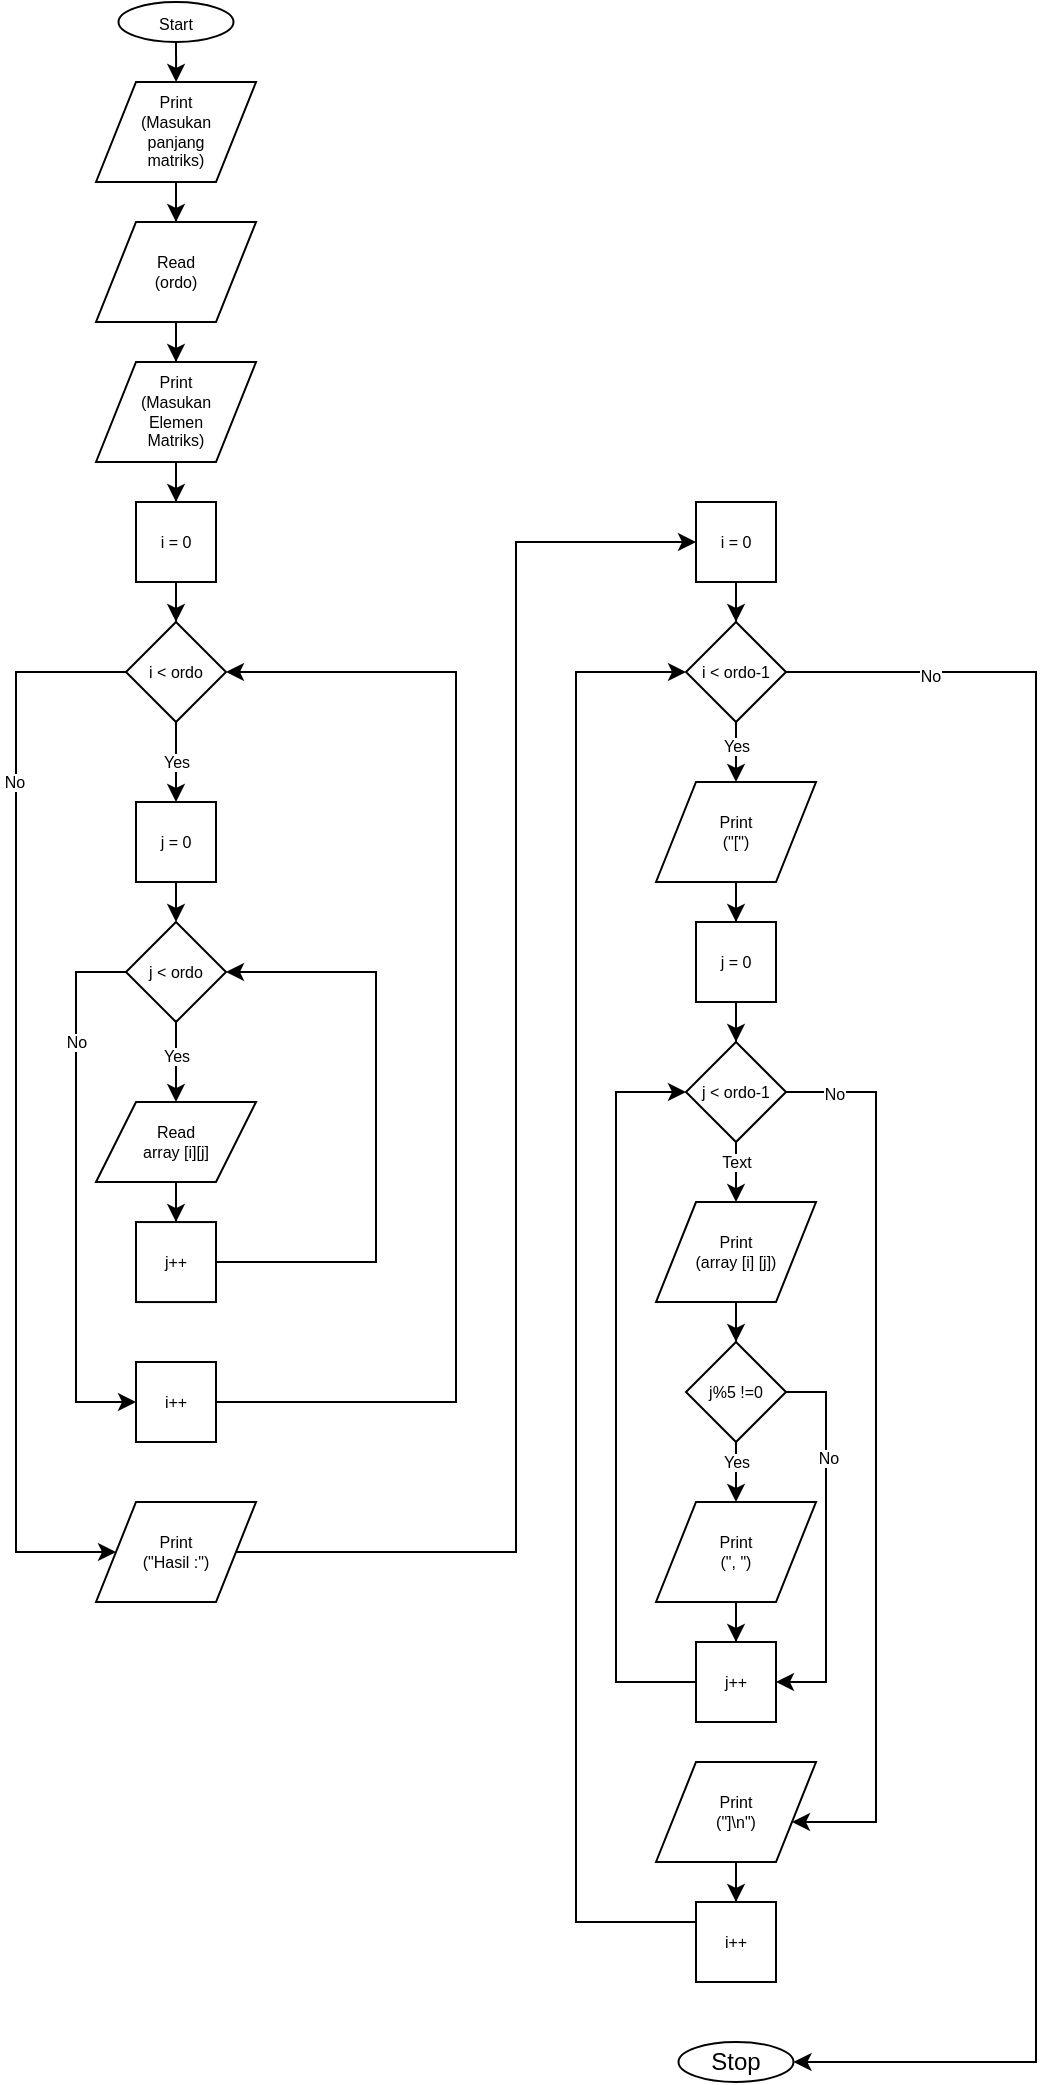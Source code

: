 <mxfile version="15.5.2"><diagram id="U588_yn9e_zHSJsDlvSD" name="Page-1"><mxGraphModel dx="1171" dy="664" grid="1" gridSize="10" guides="1" tooltips="1" connect="1" arrows="1" fold="1" page="1" pageScale="1" pageWidth="850" pageHeight="1100" math="0" shadow="0"><root><mxCell id="0"/><mxCell id="1" parent="0"/><mxCell id="iMvoB1w3LD6KyW8Rj_9r-82" style="edgeStyle=orthogonalEdgeStyle;rounded=0;orthogonalLoop=1;jettySize=auto;html=1;entryX=0.5;entryY=0;entryDx=0;entryDy=0;fontSize=8;" edge="1" parent="1" source="iMvoB1w3LD6KyW8Rj_9r-1" target="iMvoB1w3LD6KyW8Rj_9r-3"><mxGeometry relative="1" as="geometry"/></mxCell><mxCell id="iMvoB1w3LD6KyW8Rj_9r-1" value="&lt;font style=&quot;font-size: 8px&quot;&gt;Start&lt;/font&gt;" style="ellipse;whiteSpace=wrap;html=1;" vertex="1" parent="1"><mxGeometry x="151.25" y="20" width="57.5" height="20" as="geometry"/></mxCell><mxCell id="iMvoB1w3LD6KyW8Rj_9r-83" style="edgeStyle=orthogonalEdgeStyle;rounded=0;orthogonalLoop=1;jettySize=auto;html=1;entryX=0.5;entryY=0;entryDx=0;entryDy=0;fontSize=8;" edge="1" parent="1" source="iMvoB1w3LD6KyW8Rj_9r-3" target="iMvoB1w3LD6KyW8Rj_9r-5"><mxGeometry relative="1" as="geometry"/></mxCell><mxCell id="iMvoB1w3LD6KyW8Rj_9r-3" value="&lt;div&gt;Print&lt;br&gt;&lt;/div&gt;&lt;div&gt;(Masukan &lt;br&gt;&lt;/div&gt;&lt;div&gt;panjang&lt;/div&gt;&lt;div&gt;matriks)&lt;br&gt;&lt;/div&gt;" style="shape=parallelogram;perimeter=parallelogramPerimeter;whiteSpace=wrap;html=1;fixedSize=1;fontSize=8;" vertex="1" parent="1"><mxGeometry x="140" y="60" width="80" height="50" as="geometry"/></mxCell><mxCell id="iMvoB1w3LD6KyW8Rj_9r-84" style="edgeStyle=orthogonalEdgeStyle;rounded=0;orthogonalLoop=1;jettySize=auto;html=1;entryX=0.5;entryY=0;entryDx=0;entryDy=0;fontSize=8;" edge="1" parent="1" source="iMvoB1w3LD6KyW8Rj_9r-5" target="iMvoB1w3LD6KyW8Rj_9r-6"><mxGeometry relative="1" as="geometry"/></mxCell><mxCell id="iMvoB1w3LD6KyW8Rj_9r-5" value="&lt;div&gt;Read&lt;br&gt;&lt;/div&gt;&lt;div&gt;(ordo)&lt;br&gt;&lt;/div&gt;" style="shape=parallelogram;perimeter=parallelogramPerimeter;whiteSpace=wrap;html=1;fixedSize=1;fontSize=8;" vertex="1" parent="1"><mxGeometry x="140" y="130" width="80" height="50" as="geometry"/></mxCell><mxCell id="iMvoB1w3LD6KyW8Rj_9r-86" style="edgeStyle=orthogonalEdgeStyle;rounded=0;orthogonalLoop=1;jettySize=auto;html=1;entryX=0.5;entryY=0;entryDx=0;entryDy=0;fontSize=8;" edge="1" parent="1" source="iMvoB1w3LD6KyW8Rj_9r-6" target="iMvoB1w3LD6KyW8Rj_9r-8"><mxGeometry relative="1" as="geometry"/></mxCell><mxCell id="iMvoB1w3LD6KyW8Rj_9r-6" value="&lt;div&gt;Print&lt;/div&gt;&lt;div&gt;(Masukan &lt;br&gt;&lt;/div&gt;&lt;div&gt;Elemen &lt;br&gt;&lt;/div&gt;&lt;div&gt;Matriks)&lt;br&gt;&lt;/div&gt;" style="shape=parallelogram;perimeter=parallelogramPerimeter;whiteSpace=wrap;html=1;fixedSize=1;fontSize=8;" vertex="1" parent="1"><mxGeometry x="140" y="200" width="80" height="50" as="geometry"/></mxCell><mxCell id="iMvoB1w3LD6KyW8Rj_9r-87" style="edgeStyle=orthogonalEdgeStyle;rounded=0;orthogonalLoop=1;jettySize=auto;html=1;entryX=0.5;entryY=0;entryDx=0;entryDy=0;fontSize=8;" edge="1" parent="1" source="iMvoB1w3LD6KyW8Rj_9r-8" target="iMvoB1w3LD6KyW8Rj_9r-9"><mxGeometry relative="1" as="geometry"/></mxCell><mxCell id="iMvoB1w3LD6KyW8Rj_9r-8" value="i = 0" style="whiteSpace=wrap;html=1;aspect=fixed;fontSize=8;" vertex="1" parent="1"><mxGeometry x="160" y="270" width="40" height="40" as="geometry"/></mxCell><mxCell id="iMvoB1w3LD6KyW8Rj_9r-10" value="Yes" style="edgeStyle=orthogonalEdgeStyle;rounded=0;orthogonalLoop=1;jettySize=auto;html=1;fontSize=8;entryX=0.5;entryY=0;entryDx=0;entryDy=0;" edge="1" parent="1" source="iMvoB1w3LD6KyW8Rj_9r-9" target="iMvoB1w3LD6KyW8Rj_9r-11"><mxGeometry relative="1" as="geometry"><mxPoint x="180" y="410" as="targetPoint"/></mxGeometry></mxCell><mxCell id="iMvoB1w3LD6KyW8Rj_9r-43" style="edgeStyle=orthogonalEdgeStyle;rounded=0;orthogonalLoop=1;jettySize=auto;html=1;entryX=0;entryY=0.5;entryDx=0;entryDy=0;fontSize=8;" edge="1" parent="1" source="iMvoB1w3LD6KyW8Rj_9r-9" target="iMvoB1w3LD6KyW8Rj_9r-42"><mxGeometry relative="1" as="geometry"><Array as="points"><mxPoint x="100" y="355"/><mxPoint x="100" y="795"/></Array></mxGeometry></mxCell><mxCell id="iMvoB1w3LD6KyW8Rj_9r-44" value="No" style="edgeLabel;html=1;align=center;verticalAlign=middle;resizable=0;points=[];fontSize=8;" vertex="1" connectable="0" parent="iMvoB1w3LD6KyW8Rj_9r-43"><mxGeometry x="-0.596" y="-1" relative="1" as="geometry"><mxPoint as="offset"/></mxGeometry></mxCell><mxCell id="iMvoB1w3LD6KyW8Rj_9r-9" value="i &amp;lt; ordo" style="rhombus;whiteSpace=wrap;html=1;fontSize=8;" vertex="1" parent="1"><mxGeometry x="155" y="330" width="50" height="50" as="geometry"/></mxCell><mxCell id="iMvoB1w3LD6KyW8Rj_9r-14" style="edgeStyle=orthogonalEdgeStyle;rounded=0;orthogonalLoop=1;jettySize=auto;html=1;exitX=0.5;exitY=1;exitDx=0;exitDy=0;entryX=0.5;entryY=0;entryDx=0;entryDy=0;fontSize=8;" edge="1" parent="1" source="iMvoB1w3LD6KyW8Rj_9r-11" target="iMvoB1w3LD6KyW8Rj_9r-13"><mxGeometry relative="1" as="geometry"/></mxCell><mxCell id="iMvoB1w3LD6KyW8Rj_9r-11" value="j = 0" style="whiteSpace=wrap;html=1;aspect=fixed;fontSize=8;" vertex="1" parent="1"><mxGeometry x="160" y="420" width="40" height="40" as="geometry"/></mxCell><mxCell id="iMvoB1w3LD6KyW8Rj_9r-31" style="edgeStyle=orthogonalEdgeStyle;rounded=0;orthogonalLoop=1;jettySize=auto;html=1;fontSize=8;" edge="1" parent="1" source="iMvoB1w3LD6KyW8Rj_9r-13" target="iMvoB1w3LD6KyW8Rj_9r-15"><mxGeometry relative="1" as="geometry"/></mxCell><mxCell id="iMvoB1w3LD6KyW8Rj_9r-32" value="Yes" style="edgeLabel;html=1;align=center;verticalAlign=middle;resizable=0;points=[];fontSize=8;" vertex="1" connectable="0" parent="iMvoB1w3LD6KyW8Rj_9r-31"><mxGeometry x="-0.184" relative="1" as="geometry"><mxPoint as="offset"/></mxGeometry></mxCell><mxCell id="iMvoB1w3LD6KyW8Rj_9r-35" style="edgeStyle=orthogonalEdgeStyle;rounded=0;orthogonalLoop=1;jettySize=auto;html=1;entryX=0;entryY=0.5;entryDx=0;entryDy=0;fontSize=8;" edge="1" parent="1" source="iMvoB1w3LD6KyW8Rj_9r-13" target="iMvoB1w3LD6KyW8Rj_9r-34"><mxGeometry relative="1" as="geometry"><Array as="points"><mxPoint x="130" y="505"/><mxPoint x="130" y="720"/></Array></mxGeometry></mxCell><mxCell id="iMvoB1w3LD6KyW8Rj_9r-36" value="No" style="edgeLabel;html=1;align=center;verticalAlign=middle;resizable=0;points=[];fontSize=8;" vertex="1" connectable="0" parent="iMvoB1w3LD6KyW8Rj_9r-35"><mxGeometry x="-0.856" y="1" relative="1" as="geometry"><mxPoint x="-6" y="34" as="offset"/></mxGeometry></mxCell><mxCell id="iMvoB1w3LD6KyW8Rj_9r-13" value="j &amp;lt; ordo" style="rhombus;whiteSpace=wrap;html=1;fontSize=8;" vertex="1" parent="1"><mxGeometry x="155" y="480" width="50" height="50" as="geometry"/></mxCell><mxCell id="iMvoB1w3LD6KyW8Rj_9r-30" style="edgeStyle=orthogonalEdgeStyle;rounded=0;orthogonalLoop=1;jettySize=auto;html=1;fontSize=8;" edge="1" parent="1" source="iMvoB1w3LD6KyW8Rj_9r-15" target="iMvoB1w3LD6KyW8Rj_9r-16"><mxGeometry relative="1" as="geometry"/></mxCell><mxCell id="iMvoB1w3LD6KyW8Rj_9r-15" value="&lt;div&gt;Read&lt;/div&gt;&lt;div&gt;array [i][j] &lt;br&gt;&lt;/div&gt;" style="shape=parallelogram;perimeter=parallelogramPerimeter;whiteSpace=wrap;html=1;fixedSize=1;fontSize=8;" vertex="1" parent="1"><mxGeometry x="140" y="570.03" width="80" height="40" as="geometry"/></mxCell><mxCell id="iMvoB1w3LD6KyW8Rj_9r-27" style="edgeStyle=orthogonalEdgeStyle;rounded=0;orthogonalLoop=1;jettySize=auto;html=1;entryX=1;entryY=0.5;entryDx=0;entryDy=0;fontSize=8;" edge="1" parent="1" source="iMvoB1w3LD6KyW8Rj_9r-16" target="iMvoB1w3LD6KyW8Rj_9r-13"><mxGeometry relative="1" as="geometry"><Array as="points"><mxPoint x="280" y="650"/><mxPoint x="280" y="505"/></Array></mxGeometry></mxCell><mxCell id="iMvoB1w3LD6KyW8Rj_9r-16" value="j++" style="whiteSpace=wrap;html=1;aspect=fixed;fontSize=8;" vertex="1" parent="1"><mxGeometry x="160" y="630.03" width="40" height="40" as="geometry"/></mxCell><mxCell id="iMvoB1w3LD6KyW8Rj_9r-41" style="edgeStyle=orthogonalEdgeStyle;rounded=0;orthogonalLoop=1;jettySize=auto;html=1;entryX=1;entryY=0.5;entryDx=0;entryDy=0;fontSize=8;" edge="1" parent="1" source="iMvoB1w3LD6KyW8Rj_9r-34" target="iMvoB1w3LD6KyW8Rj_9r-9"><mxGeometry relative="1" as="geometry"><Array as="points"><mxPoint x="320" y="720"/><mxPoint x="320" y="355"/></Array></mxGeometry></mxCell><mxCell id="iMvoB1w3LD6KyW8Rj_9r-34" value="i++" style="whiteSpace=wrap;html=1;aspect=fixed;fontSize=8;" vertex="1" parent="1"><mxGeometry x="160" y="700" width="40" height="40" as="geometry"/></mxCell><mxCell id="iMvoB1w3LD6KyW8Rj_9r-46" style="edgeStyle=orthogonalEdgeStyle;rounded=0;orthogonalLoop=1;jettySize=auto;html=1;fontSize=8;" edge="1" parent="1" source="iMvoB1w3LD6KyW8Rj_9r-42" target="iMvoB1w3LD6KyW8Rj_9r-45"><mxGeometry relative="1" as="geometry"><Array as="points"><mxPoint x="350" y="795"/><mxPoint x="350" y="290"/></Array></mxGeometry></mxCell><mxCell id="iMvoB1w3LD6KyW8Rj_9r-42" value="&lt;div&gt;Print&lt;/div&gt;&lt;div&gt;(&quot;Hasil :&quot;)&lt;br&gt;&lt;/div&gt;" style="shape=parallelogram;perimeter=parallelogramPerimeter;whiteSpace=wrap;html=1;fixedSize=1;fontSize=8;" vertex="1" parent="1"><mxGeometry x="140" y="770" width="80" height="50" as="geometry"/></mxCell><mxCell id="iMvoB1w3LD6KyW8Rj_9r-50" style="edgeStyle=orthogonalEdgeStyle;rounded=0;orthogonalLoop=1;jettySize=auto;html=1;entryX=0.5;entryY=0;entryDx=0;entryDy=0;fontSize=8;" edge="1" parent="1" source="iMvoB1w3LD6KyW8Rj_9r-45" target="iMvoB1w3LD6KyW8Rj_9r-48"><mxGeometry relative="1" as="geometry"/></mxCell><mxCell id="iMvoB1w3LD6KyW8Rj_9r-45" value="i = 0" style="whiteSpace=wrap;html=1;aspect=fixed;fontSize=8;" vertex="1" parent="1"><mxGeometry x="440" y="270" width="40" height="40" as="geometry"/></mxCell><mxCell id="iMvoB1w3LD6KyW8Rj_9r-52" style="edgeStyle=orthogonalEdgeStyle;rounded=0;orthogonalLoop=1;jettySize=auto;html=1;entryX=0.5;entryY=0;entryDx=0;entryDy=0;fontSize=8;" edge="1" parent="1" source="iMvoB1w3LD6KyW8Rj_9r-48" target="iMvoB1w3LD6KyW8Rj_9r-51"><mxGeometry relative="1" as="geometry"/></mxCell><mxCell id="iMvoB1w3LD6KyW8Rj_9r-66" value="Yes" style="edgeLabel;html=1;align=center;verticalAlign=middle;resizable=0;points=[];fontSize=8;" vertex="1" connectable="0" parent="iMvoB1w3LD6KyW8Rj_9r-52"><mxGeometry x="0.142" relative="1" as="geometry"><mxPoint as="offset"/></mxGeometry></mxCell><mxCell id="iMvoB1w3LD6KyW8Rj_9r-80" style="edgeStyle=orthogonalEdgeStyle;rounded=0;orthogonalLoop=1;jettySize=auto;html=1;fontSize=8;entryX=1;entryY=0.5;entryDx=0;entryDy=0;" edge="1" parent="1" source="iMvoB1w3LD6KyW8Rj_9r-48" target="iMvoB1w3LD6KyW8Rj_9r-79"><mxGeometry relative="1" as="geometry"><mxPoint x="600" y="980" as="targetPoint"/><Array as="points"><mxPoint x="610" y="355"/><mxPoint x="610" y="1050"/></Array></mxGeometry></mxCell><mxCell id="iMvoB1w3LD6KyW8Rj_9r-81" value="No" style="edgeLabel;html=1;align=center;verticalAlign=middle;resizable=0;points=[];fontSize=8;" vertex="1" connectable="0" parent="iMvoB1w3LD6KyW8Rj_9r-80"><mxGeometry x="-0.847" y="-2" relative="1" as="geometry"><mxPoint as="offset"/></mxGeometry></mxCell><mxCell id="iMvoB1w3LD6KyW8Rj_9r-48" value="i &amp;lt; ordo-1" style="rhombus;whiteSpace=wrap;html=1;fontSize=8;" vertex="1" parent="1"><mxGeometry x="435" y="330" width="50" height="50" as="geometry"/></mxCell><mxCell id="iMvoB1w3LD6KyW8Rj_9r-67" style="edgeStyle=orthogonalEdgeStyle;rounded=0;orthogonalLoop=1;jettySize=auto;html=1;fontSize=8;" edge="1" parent="1" source="iMvoB1w3LD6KyW8Rj_9r-51" target="iMvoB1w3LD6KyW8Rj_9r-53"><mxGeometry relative="1" as="geometry"/></mxCell><mxCell id="iMvoB1w3LD6KyW8Rj_9r-51" value="&lt;div&gt;Print&lt;/div&gt;&lt;div&gt;(&quot;[&quot;)&lt;br&gt;&lt;/div&gt;" style="shape=parallelogram;perimeter=parallelogramPerimeter;whiteSpace=wrap;html=1;fixedSize=1;fontSize=8;" vertex="1" parent="1"><mxGeometry x="420" y="410" width="80" height="50" as="geometry"/></mxCell><mxCell id="iMvoB1w3LD6KyW8Rj_9r-68" style="edgeStyle=orthogonalEdgeStyle;rounded=0;orthogonalLoop=1;jettySize=auto;html=1;fontSize=8;" edge="1" parent="1" source="iMvoB1w3LD6KyW8Rj_9r-53" target="iMvoB1w3LD6KyW8Rj_9r-54"><mxGeometry relative="1" as="geometry"/></mxCell><mxCell id="iMvoB1w3LD6KyW8Rj_9r-53" value="j = 0" style="whiteSpace=wrap;html=1;aspect=fixed;fontSize=8;" vertex="1" parent="1"><mxGeometry x="440" y="480" width="40" height="40" as="geometry"/></mxCell><mxCell id="iMvoB1w3LD6KyW8Rj_9r-69" style="edgeStyle=orthogonalEdgeStyle;rounded=0;orthogonalLoop=1;jettySize=auto;html=1;entryX=0.5;entryY=0;entryDx=0;entryDy=0;fontSize=8;" edge="1" parent="1" source="iMvoB1w3LD6KyW8Rj_9r-54" target="iMvoB1w3LD6KyW8Rj_9r-55"><mxGeometry relative="1" as="geometry"/></mxCell><mxCell id="iMvoB1w3LD6KyW8Rj_9r-71" value="Text" style="edgeLabel;html=1;align=center;verticalAlign=middle;resizable=0;points=[];fontSize=8;" vertex="1" connectable="0" parent="iMvoB1w3LD6KyW8Rj_9r-69"><mxGeometry x="-0.798" relative="1" as="geometry"><mxPoint y="5" as="offset"/></mxGeometry></mxCell><mxCell id="iMvoB1w3LD6KyW8Rj_9r-72" style="edgeStyle=orthogonalEdgeStyle;rounded=0;orthogonalLoop=1;jettySize=auto;html=1;fontSize=8;" edge="1" parent="1" source="iMvoB1w3LD6KyW8Rj_9r-54" target="iMvoB1w3LD6KyW8Rj_9r-76"><mxGeometry relative="1" as="geometry"><Array as="points"><mxPoint x="530" y="565"/><mxPoint x="530" y="930"/></Array></mxGeometry></mxCell><mxCell id="iMvoB1w3LD6KyW8Rj_9r-73" value="No" style="edgeLabel;html=1;align=center;verticalAlign=middle;resizable=0;points=[];fontSize=8;" vertex="1" connectable="0" parent="iMvoB1w3LD6KyW8Rj_9r-72"><mxGeometry x="-0.896" y="-1" relative="1" as="geometry"><mxPoint as="offset"/></mxGeometry></mxCell><mxCell id="iMvoB1w3LD6KyW8Rj_9r-54" value="j &amp;lt; ordo-1" style="rhombus;whiteSpace=wrap;html=1;fontSize=8;" vertex="1" parent="1"><mxGeometry x="435" y="540" width="50" height="50" as="geometry"/></mxCell><mxCell id="iMvoB1w3LD6KyW8Rj_9r-70" style="edgeStyle=orthogonalEdgeStyle;rounded=0;orthogonalLoop=1;jettySize=auto;html=1;entryX=0.5;entryY=0;entryDx=0;entryDy=0;fontSize=8;" edge="1" parent="1" source="iMvoB1w3LD6KyW8Rj_9r-55" target="iMvoB1w3LD6KyW8Rj_9r-56"><mxGeometry relative="1" as="geometry"/></mxCell><mxCell id="iMvoB1w3LD6KyW8Rj_9r-55" value="&lt;div&gt;Print&lt;/div&gt;&lt;div&gt;(array [i] [j])&lt;br&gt;&lt;/div&gt;" style="shape=parallelogram;perimeter=parallelogramPerimeter;whiteSpace=wrap;html=1;fixedSize=1;fontSize=8;" vertex="1" parent="1"><mxGeometry x="420" y="620.03" width="80" height="50" as="geometry"/></mxCell><mxCell id="iMvoB1w3LD6KyW8Rj_9r-59" value="Yes" style="edgeStyle=orthogonalEdgeStyle;rounded=0;orthogonalLoop=1;jettySize=auto;html=1;entryX=0.5;entryY=0;entryDx=0;entryDy=0;fontSize=8;" edge="1" parent="1" source="iMvoB1w3LD6KyW8Rj_9r-56" target="iMvoB1w3LD6KyW8Rj_9r-57"><mxGeometry x="0.2" relative="1" as="geometry"><mxPoint as="offset"/></mxGeometry></mxCell><mxCell id="iMvoB1w3LD6KyW8Rj_9r-61" style="edgeStyle=orthogonalEdgeStyle;rounded=0;orthogonalLoop=1;jettySize=auto;html=1;entryX=1;entryY=0.5;entryDx=0;entryDy=0;fontSize=8;" edge="1" parent="1" source="iMvoB1w3LD6KyW8Rj_9r-56" target="iMvoB1w3LD6KyW8Rj_9r-60"><mxGeometry relative="1" as="geometry"><Array as="points"><mxPoint x="505" y="715"/><mxPoint x="505" y="860"/></Array></mxGeometry></mxCell><mxCell id="iMvoB1w3LD6KyW8Rj_9r-62" value="No" style="edgeLabel;html=1;align=center;verticalAlign=middle;resizable=0;points=[];fontSize=8;" vertex="1" connectable="0" parent="iMvoB1w3LD6KyW8Rj_9r-61"><mxGeometry x="-0.447" y="1" relative="1" as="geometry"><mxPoint as="offset"/></mxGeometry></mxCell><mxCell id="iMvoB1w3LD6KyW8Rj_9r-56" value="j%5 !=0" style="rhombus;whiteSpace=wrap;html=1;fontSize=8;" vertex="1" parent="1"><mxGeometry x="435" y="690" width="50" height="50" as="geometry"/></mxCell><mxCell id="iMvoB1w3LD6KyW8Rj_9r-64" style="edgeStyle=orthogonalEdgeStyle;rounded=0;orthogonalLoop=1;jettySize=auto;html=1;entryX=0.5;entryY=0;entryDx=0;entryDy=0;fontSize=8;" edge="1" parent="1" source="iMvoB1w3LD6KyW8Rj_9r-57" target="iMvoB1w3LD6KyW8Rj_9r-60"><mxGeometry relative="1" as="geometry"/></mxCell><mxCell id="iMvoB1w3LD6KyW8Rj_9r-57" value="&lt;div&gt;Print&lt;/div&gt;&lt;div&gt;(&quot;, &quot;)&lt;br&gt;&lt;/div&gt;" style="shape=parallelogram;perimeter=parallelogramPerimeter;whiteSpace=wrap;html=1;fixedSize=1;fontSize=8;" vertex="1" parent="1"><mxGeometry x="420" y="770" width="80" height="50" as="geometry"/></mxCell><mxCell id="iMvoB1w3LD6KyW8Rj_9r-63" style="edgeStyle=orthogonalEdgeStyle;rounded=0;orthogonalLoop=1;jettySize=auto;html=1;entryX=0;entryY=0.5;entryDx=0;entryDy=0;fontSize=8;" edge="1" parent="1" source="iMvoB1w3LD6KyW8Rj_9r-60" target="iMvoB1w3LD6KyW8Rj_9r-54"><mxGeometry relative="1" as="geometry"><Array as="points"><mxPoint x="400" y="860"/><mxPoint x="400" y="565"/></Array></mxGeometry></mxCell><mxCell id="iMvoB1w3LD6KyW8Rj_9r-60" value="j++" style="whiteSpace=wrap;html=1;aspect=fixed;fontSize=8;" vertex="1" parent="1"><mxGeometry x="440" y="840" width="40" height="40" as="geometry"/></mxCell><mxCell id="iMvoB1w3LD6KyW8Rj_9r-74" style="edgeStyle=orthogonalEdgeStyle;rounded=0;orthogonalLoop=1;jettySize=auto;html=1;entryX=0;entryY=0.5;entryDx=0;entryDy=0;fontSize=8;" edge="1" parent="1" source="iMvoB1w3LD6KyW8Rj_9r-65" target="iMvoB1w3LD6KyW8Rj_9r-48"><mxGeometry relative="1" as="geometry"><Array as="points"><mxPoint x="380" y="980"/><mxPoint x="380" y="355"/></Array></mxGeometry></mxCell><mxCell id="iMvoB1w3LD6KyW8Rj_9r-65" value="i++" style="whiteSpace=wrap;html=1;aspect=fixed;fontSize=8;" vertex="1" parent="1"><mxGeometry x="440" y="970" width="40" height="40" as="geometry"/></mxCell><mxCell id="iMvoB1w3LD6KyW8Rj_9r-78" style="edgeStyle=orthogonalEdgeStyle;rounded=0;orthogonalLoop=1;jettySize=auto;html=1;entryX=0.5;entryY=0;entryDx=0;entryDy=0;fontSize=8;" edge="1" parent="1" source="iMvoB1w3LD6KyW8Rj_9r-76" target="iMvoB1w3LD6KyW8Rj_9r-65"><mxGeometry relative="1" as="geometry"/></mxCell><mxCell id="iMvoB1w3LD6KyW8Rj_9r-76" value="&lt;div&gt;Print&lt;/div&gt;&lt;div&gt;(&quot;]\n&quot;)&lt;br&gt;&lt;/div&gt;" style="shape=parallelogram;perimeter=parallelogramPerimeter;whiteSpace=wrap;html=1;fixedSize=1;fontSize=8;" vertex="1" parent="1"><mxGeometry x="420" y="900" width="80" height="50" as="geometry"/></mxCell><mxCell id="iMvoB1w3LD6KyW8Rj_9r-79" value="&lt;div&gt;Stop&lt;/div&gt;" style="ellipse;whiteSpace=wrap;html=1;" vertex="1" parent="1"><mxGeometry x="431.25" y="1040" width="57.5" height="20" as="geometry"/></mxCell></root></mxGraphModel></diagram></mxfile>